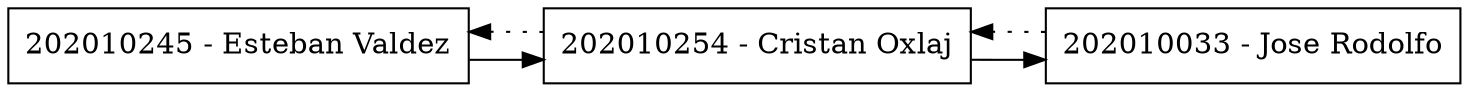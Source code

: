 digraph G {
rankdir=LR
node [shape=box]
"202010245" [label="202010245 - Esteban Valdez"]
"202010245" -> "202010254"
"202010254" [label="202010254 - Cristan Oxlaj"]
"202010254" -> "202010033"
"202010254" -> "202010245" [style=dotted]
"202010033" [label="202010033 - Jose Rodolfo"]
"202010033" -> "202010254" [style=dotted]
}
